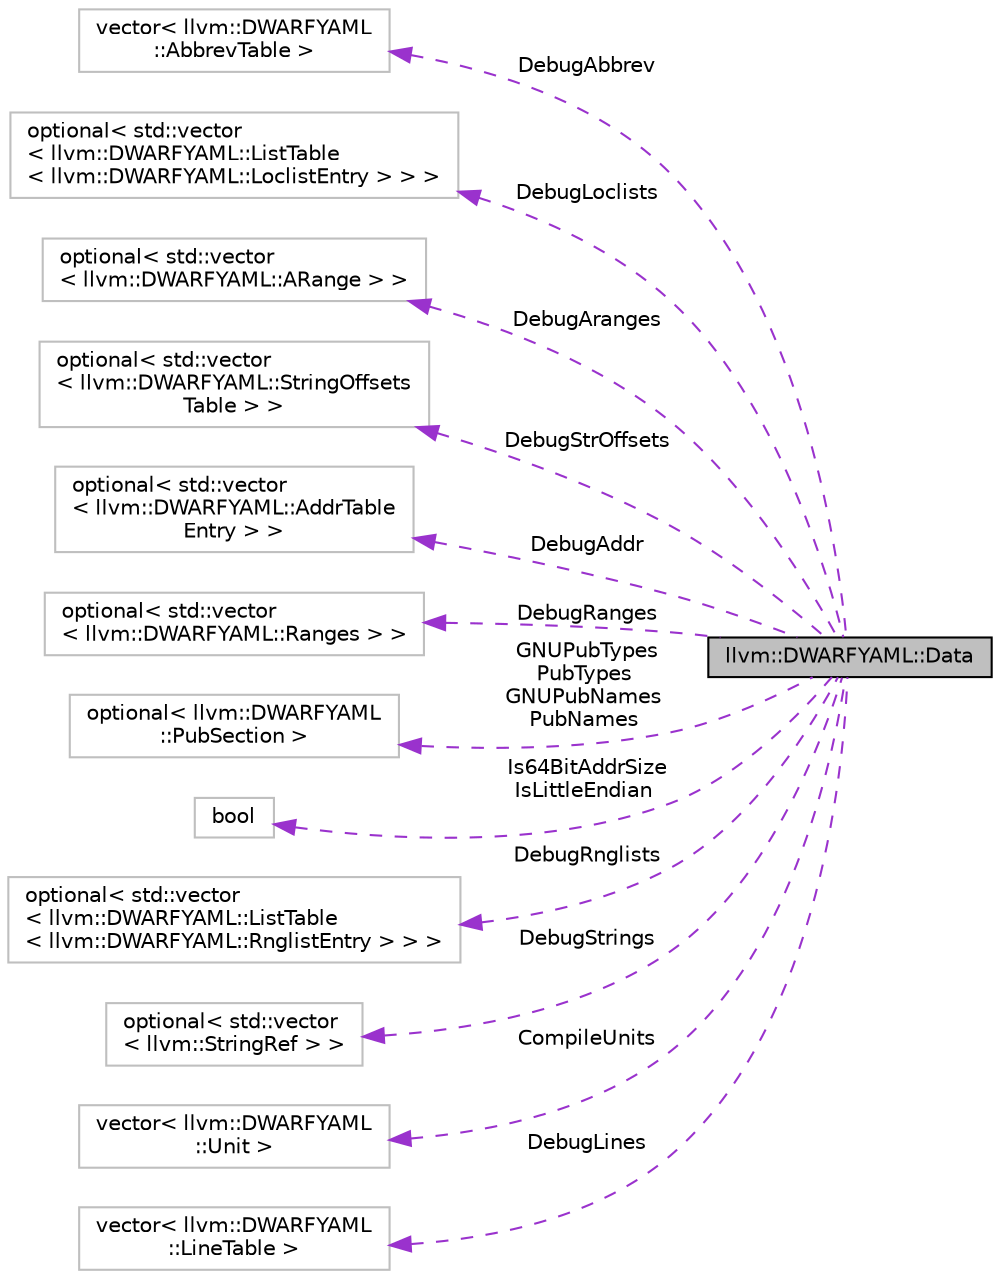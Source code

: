 digraph "llvm::DWARFYAML::Data"
{
 // LATEX_PDF_SIZE
  bgcolor="transparent";
  edge [fontname="Helvetica",fontsize="10",labelfontname="Helvetica",labelfontsize="10"];
  node [fontname="Helvetica",fontsize="10",shape=record];
  rankdir="LR";
  Node1 [label="llvm::DWARFYAML::Data",height=0.2,width=0.4,color="black", fillcolor="grey75", style="filled", fontcolor="black",tooltip=" "];
  Node2 -> Node1 [dir="back",color="darkorchid3",fontsize="10",style="dashed",label=" DebugAbbrev" ,fontname="Helvetica"];
  Node2 [label="vector\< llvm::DWARFYAML\l::AbbrevTable \>",height=0.2,width=0.4,color="grey75",tooltip=" "];
  Node3 -> Node1 [dir="back",color="darkorchid3",fontsize="10",style="dashed",label=" DebugLoclists" ,fontname="Helvetica"];
  Node3 [label="optional\< std::vector\l\< llvm::DWARFYAML::ListTable\l\< llvm::DWARFYAML::LoclistEntry \> \> \>",height=0.2,width=0.4,color="grey75",tooltip=" "];
  Node4 -> Node1 [dir="back",color="darkorchid3",fontsize="10",style="dashed",label=" DebugAranges" ,fontname="Helvetica"];
  Node4 [label="optional\< std::vector\l\< llvm::DWARFYAML::ARange \> \>",height=0.2,width=0.4,color="grey75",tooltip=" "];
  Node5 -> Node1 [dir="back",color="darkorchid3",fontsize="10",style="dashed",label=" DebugStrOffsets" ,fontname="Helvetica"];
  Node5 [label="optional\< std::vector\l\< llvm::DWARFYAML::StringOffsets\lTable \> \>",height=0.2,width=0.4,color="grey75",tooltip=" "];
  Node6 -> Node1 [dir="back",color="darkorchid3",fontsize="10",style="dashed",label=" DebugAddr" ,fontname="Helvetica"];
  Node6 [label="optional\< std::vector\l\< llvm::DWARFYAML::AddrTable\lEntry \> \>",height=0.2,width=0.4,color="grey75",tooltip=" "];
  Node7 -> Node1 [dir="back",color="darkorchid3",fontsize="10",style="dashed",label=" DebugRanges" ,fontname="Helvetica"];
  Node7 [label="optional\< std::vector\l\< llvm::DWARFYAML::Ranges \> \>",height=0.2,width=0.4,color="grey75",tooltip=" "];
  Node8 -> Node1 [dir="back",color="darkorchid3",fontsize="10",style="dashed",label=" GNUPubTypes\nPubTypes\nGNUPubNames\nPubNames" ,fontname="Helvetica"];
  Node8 [label="optional\< llvm::DWARFYAML\l::PubSection \>",height=0.2,width=0.4,color="grey75",tooltip=" "];
  Node9 -> Node1 [dir="back",color="darkorchid3",fontsize="10",style="dashed",label=" Is64BitAddrSize\nIsLittleEndian" ,fontname="Helvetica"];
  Node9 [label="bool",height=0.2,width=0.4,color="grey75",tooltip=" "];
  Node10 -> Node1 [dir="back",color="darkorchid3",fontsize="10",style="dashed",label=" DebugRnglists" ,fontname="Helvetica"];
  Node10 [label="optional\< std::vector\l\< llvm::DWARFYAML::ListTable\l\< llvm::DWARFYAML::RnglistEntry \> \> \>",height=0.2,width=0.4,color="grey75",tooltip=" "];
  Node11 -> Node1 [dir="back",color="darkorchid3",fontsize="10",style="dashed",label=" DebugStrings" ,fontname="Helvetica"];
  Node11 [label="optional\< std::vector\l\< llvm::StringRef \> \>",height=0.2,width=0.4,color="grey75",tooltip=" "];
  Node12 -> Node1 [dir="back",color="darkorchid3",fontsize="10",style="dashed",label=" CompileUnits" ,fontname="Helvetica"];
  Node12 [label="vector\< llvm::DWARFYAML\l::Unit \>",height=0.2,width=0.4,color="grey75",tooltip=" "];
  Node13 -> Node1 [dir="back",color="darkorchid3",fontsize="10",style="dashed",label=" DebugLines" ,fontname="Helvetica"];
  Node13 [label="vector\< llvm::DWARFYAML\l::LineTable \>",height=0.2,width=0.4,color="grey75",tooltip=" "];
}
